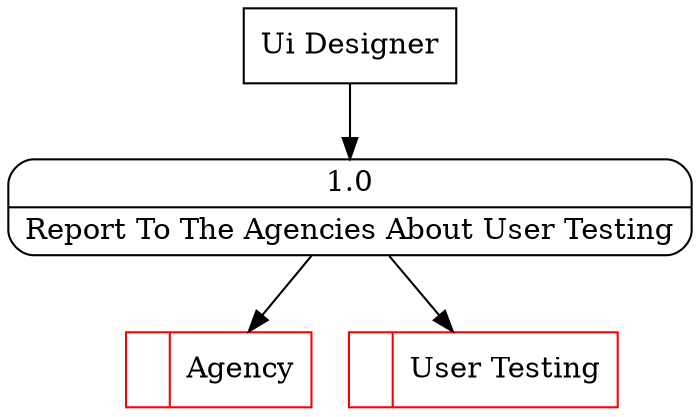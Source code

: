digraph dfd2{ 
node[shape=record]
200 [label="<f0>  |<f1> Agency " color=red];
201 [label="<f0>  |<f1> User Testing " color=red];
202 [label="Ui Designer" shape=box];
203 [label="{<f0> 1.0|<f1> Report To The Agencies About User Testing }" shape=Mrecord];
202 -> 203
203 -> 200
203 -> 201
}